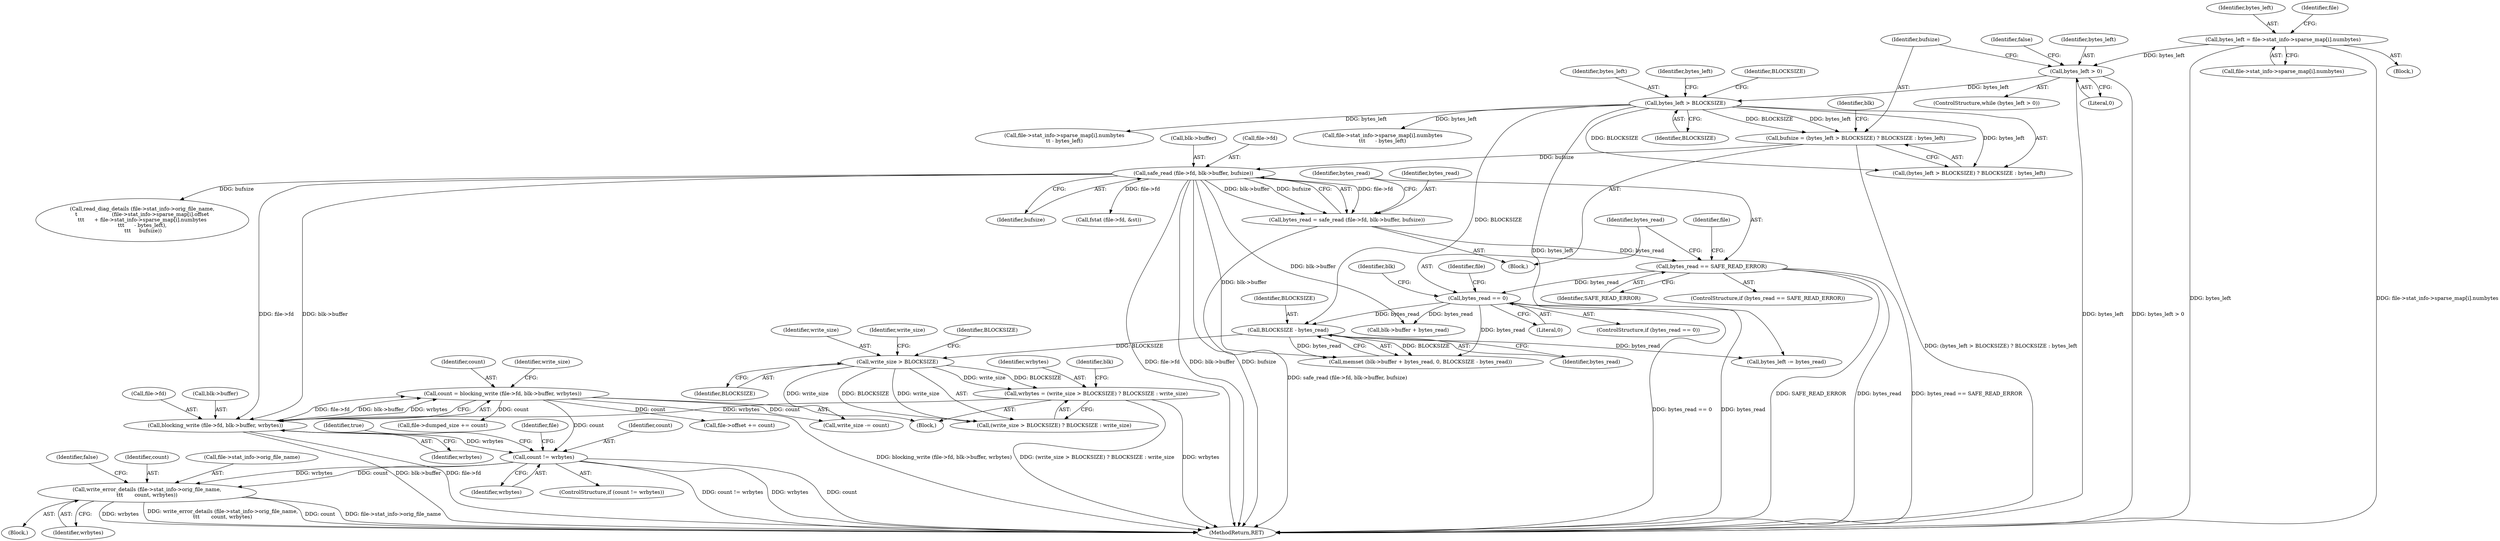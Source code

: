digraph "0_savannah_c15c42ccd1e2377945fd0414eca1a49294bff454@API" {
"1000368" [label="(Call,write_error_details (file->stat_info->orig_file_name,\n\t\t\t       count, wrbytes))"];
"1000364" [label="(Call,count != wrbytes)"];
"1000330" [label="(Call,count = blocking_write (file->fd, blk->buffer, wrbytes))"];
"1000332" [label="(Call,blocking_write (file->fd, blk->buffer, wrbytes))"];
"1000153" [label="(Call,safe_read (file->fd, blk->buffer, bufsize))"];
"1000139" [label="(Call,bufsize = (bytes_left > BLOCKSIZE) ? BLOCKSIZE : bytes_left)"];
"1000142" [label="(Call,bytes_left > BLOCKSIZE)"];
"1000134" [label="(Call,bytes_left > 0)"];
"1000107" [label="(Call,bytes_left = file->stat_info->sparse_map[i].numbytes)"];
"1000303" [label="(Call,wrbytes = (write_size > BLOCKSIZE) ? BLOCKSIZE : write_size)"];
"1000306" [label="(Call,write_size > BLOCKSIZE)"];
"1000294" [label="(Call,BLOCKSIZE - bytes_read)"];
"1000198" [label="(Call,bytes_read == 0)"];
"1000162" [label="(Call,bytes_read == SAFE_READ_ERROR)"];
"1000151" [label="(Call,bytes_read = safe_read (file->fd, blk->buffer, bufsize))"];
"1000134" [label="(Call,bytes_left > 0)"];
"1000140" [label="(Identifier,bufsize)"];
"1000135" [label="(Identifier,bytes_left)"];
"1000306" [label="(Call,write_size > BLOCKSIZE)"];
"1000198" [label="(Call,bytes_read == 0)"];
"1000154" [label="(Call,file->fd)"];
"1000248" [label="(Call,file->stat_info->sparse_map[i].numbytes\n\t\t - bytes_left)"];
"1000310" [label="(Identifier,write_size)"];
"1000141" [label="(Call,(bytes_left > BLOCKSIZE) ? BLOCKSIZE : bytes_left)"];
"1000366" [label="(Identifier,wrbytes)"];
"1000375" [label="(Identifier,wrbytes)"];
"1000287" [label="(Call,memset (blk->buffer + bytes_read, 0, BLOCKSIZE - bytes_read))"];
"1000143" [label="(Identifier,bytes_left)"];
"1000364" [label="(Call,count != wrbytes)"];
"1000107" [label="(Call,bytes_left = file->stat_info->sparse_map[i].numbytes)"];
"1000104" [label="(Block,)"];
"1000304" [label="(Identifier,wrbytes)"];
"1000343" [label="(Call,file->dumped_size += count)"];
"1000309" [label="(Identifier,BLOCKSIZE)"];
"1000290" [label="(Identifier,blk)"];
"1000340" [label="(Call,write_size -= count)"];
"1000161" [label="(ControlStructure,if (bytes_read == SAFE_READ_ERROR))"];
"1000162" [label="(Call,bytes_read == SAFE_READ_ERROR)"];
"1000109" [label="(Call,file->stat_info->sparse_map[i].numbytes)"];
"1000108" [label="(Identifier,bytes_left)"];
"1000303" [label="(Call,wrbytes = (write_size > BLOCKSIZE) ? BLOCKSIZE : write_size)"];
"1000382" [label="(Identifier,false)"];
"1000166" [label="(Call,read_diag_details (file->stat_info->orig_file_name,\n\t                     (file->stat_info->sparse_map[i].offset\n\t\t\t      + file->stat_info->sparse_map[i].numbytes\n\t\t\t      - bytes_left),\n \t\t\t     bufsize))"];
"1000307" [label="(Identifier,write_size)"];
"1000363" [label="(ControlStructure,if (count != wrbytes))"];
"1000336" [label="(Call,blk->buffer)"];
"1000146" [label="(Identifier,bytes_left)"];
"1000182" [label="(Call,file->stat_info->sparse_map[i].numbytes\n\t\t\t      - bytes_left)"];
"1000163" [label="(Identifier,bytes_read)"];
"1000379" [label="(Identifier,true)"];
"1000295" [label="(Identifier,BLOCKSIZE)"];
"1000371" [label="(Identifier,file)"];
"1000197" [label="(ControlStructure,if (bytes_read == 0))"];
"1000144" [label="(Identifier,BLOCKSIZE)"];
"1000169" [label="(Identifier,file)"];
"1000149" [label="(Identifier,blk)"];
"1000365" [label="(Identifier,count)"];
"1000341" [label="(Identifier,write_size)"];
"1000367" [label="(Block,)"];
"1000199" [label="(Identifier,bytes_read)"];
"1000339" [label="(Identifier,wrbytes)"];
"1000333" [label="(Call,file->fd)"];
"1000308" [label="(Identifier,BLOCKSIZE)"];
"1000152" [label="(Identifier,bytes_read)"];
"1000136" [label="(Literal,0)"];
"1000164" [label="(Identifier,SAFE_READ_ERROR)"];
"1000121" [label="(Identifier,file)"];
"1000332" [label="(Call,blocking_write (file->fd, blk->buffer, wrbytes))"];
"1000209" [label="(Identifier,file)"];
"1000368" [label="(Call,write_error_details (file->stat_info->orig_file_name,\n\t\t\t       count, wrbytes))"];
"1000331" [label="(Identifier,count)"];
"1000157" [label="(Call,blk->buffer)"];
"1000313" [label="(Identifier,blk)"];
"1000300" [label="(Block,)"];
"1000137" [label="(Block,)"];
"1000358" [label="(Call,file->offset += count)"];
"1000507" [label="(MethodReturn,RET)"];
"1000139" [label="(Call,bufsize = (bytes_left > BLOCKSIZE) ? BLOCKSIZE : bytes_left)"];
"1000145" [label="(Identifier,BLOCKSIZE)"];
"1000297" [label="(Call,bytes_left -= bytes_read)"];
"1000294" [label="(Call,BLOCKSIZE - bytes_read)"];
"1000369" [label="(Call,file->stat_info->orig_file_name)"];
"1000377" [label="(Identifier,false)"];
"1000296" [label="(Identifier,bytes_read)"];
"1000153" [label="(Call,safe_read (file->fd, blk->buffer, bufsize))"];
"1000288" [label="(Call,blk->buffer + bytes_read)"];
"1000374" [label="(Identifier,count)"];
"1000305" [label="(Call,(write_size > BLOCKSIZE) ? BLOCKSIZE : write_size)"];
"1000133" [label="(ControlStructure,while (bytes_left > 0))"];
"1000330" [label="(Call,count = blocking_write (file->fd, blk->buffer, wrbytes))"];
"1000142" [label="(Call,bytes_left > BLOCKSIZE)"];
"1000160" [label="(Identifier,bufsize)"];
"1000151" [label="(Call,bytes_read = safe_read (file->fd, blk->buffer, bufsize))"];
"1000200" [label="(Literal,0)"];
"1000207" [label="(Call,fstat (file->fd, &st))"];
"1000368" -> "1000367"  [label="AST: "];
"1000368" -> "1000375"  [label="CFG: "];
"1000369" -> "1000368"  [label="AST: "];
"1000374" -> "1000368"  [label="AST: "];
"1000375" -> "1000368"  [label="AST: "];
"1000377" -> "1000368"  [label="CFG: "];
"1000368" -> "1000507"  [label="DDG: file->stat_info->orig_file_name"];
"1000368" -> "1000507"  [label="DDG: wrbytes"];
"1000368" -> "1000507"  [label="DDG: write_error_details (file->stat_info->orig_file_name,\n\t\t\t       count, wrbytes)"];
"1000368" -> "1000507"  [label="DDG: count"];
"1000364" -> "1000368"  [label="DDG: count"];
"1000364" -> "1000368"  [label="DDG: wrbytes"];
"1000364" -> "1000363"  [label="AST: "];
"1000364" -> "1000366"  [label="CFG: "];
"1000365" -> "1000364"  [label="AST: "];
"1000366" -> "1000364"  [label="AST: "];
"1000371" -> "1000364"  [label="CFG: "];
"1000379" -> "1000364"  [label="CFG: "];
"1000364" -> "1000507"  [label="DDG: count"];
"1000364" -> "1000507"  [label="DDG: count != wrbytes"];
"1000364" -> "1000507"  [label="DDG: wrbytes"];
"1000330" -> "1000364"  [label="DDG: count"];
"1000332" -> "1000364"  [label="DDG: wrbytes"];
"1000330" -> "1000300"  [label="AST: "];
"1000330" -> "1000332"  [label="CFG: "];
"1000331" -> "1000330"  [label="AST: "];
"1000332" -> "1000330"  [label="AST: "];
"1000341" -> "1000330"  [label="CFG: "];
"1000330" -> "1000507"  [label="DDG: blocking_write (file->fd, blk->buffer, wrbytes)"];
"1000332" -> "1000330"  [label="DDG: file->fd"];
"1000332" -> "1000330"  [label="DDG: blk->buffer"];
"1000332" -> "1000330"  [label="DDG: wrbytes"];
"1000330" -> "1000340"  [label="DDG: count"];
"1000330" -> "1000343"  [label="DDG: count"];
"1000330" -> "1000358"  [label="DDG: count"];
"1000332" -> "1000339"  [label="CFG: "];
"1000333" -> "1000332"  [label="AST: "];
"1000336" -> "1000332"  [label="AST: "];
"1000339" -> "1000332"  [label="AST: "];
"1000332" -> "1000507"  [label="DDG: blk->buffer"];
"1000332" -> "1000507"  [label="DDG: file->fd"];
"1000153" -> "1000332"  [label="DDG: file->fd"];
"1000153" -> "1000332"  [label="DDG: blk->buffer"];
"1000303" -> "1000332"  [label="DDG: wrbytes"];
"1000153" -> "1000151"  [label="AST: "];
"1000153" -> "1000160"  [label="CFG: "];
"1000154" -> "1000153"  [label="AST: "];
"1000157" -> "1000153"  [label="AST: "];
"1000160" -> "1000153"  [label="AST: "];
"1000151" -> "1000153"  [label="CFG: "];
"1000153" -> "1000507"  [label="DDG: blk->buffer"];
"1000153" -> "1000507"  [label="DDG: bufsize"];
"1000153" -> "1000507"  [label="DDG: file->fd"];
"1000153" -> "1000151"  [label="DDG: file->fd"];
"1000153" -> "1000151"  [label="DDG: blk->buffer"];
"1000153" -> "1000151"  [label="DDG: bufsize"];
"1000139" -> "1000153"  [label="DDG: bufsize"];
"1000153" -> "1000166"  [label="DDG: bufsize"];
"1000153" -> "1000207"  [label="DDG: file->fd"];
"1000153" -> "1000287"  [label="DDG: blk->buffer"];
"1000153" -> "1000288"  [label="DDG: blk->buffer"];
"1000139" -> "1000137"  [label="AST: "];
"1000139" -> "1000141"  [label="CFG: "];
"1000140" -> "1000139"  [label="AST: "];
"1000141" -> "1000139"  [label="AST: "];
"1000149" -> "1000139"  [label="CFG: "];
"1000139" -> "1000507"  [label="DDG: (bytes_left > BLOCKSIZE) ? BLOCKSIZE : bytes_left"];
"1000142" -> "1000139"  [label="DDG: BLOCKSIZE"];
"1000142" -> "1000139"  [label="DDG: bytes_left"];
"1000142" -> "1000141"  [label="AST: "];
"1000142" -> "1000144"  [label="CFG: "];
"1000143" -> "1000142"  [label="AST: "];
"1000144" -> "1000142"  [label="AST: "];
"1000145" -> "1000142"  [label="CFG: "];
"1000146" -> "1000142"  [label="CFG: "];
"1000134" -> "1000142"  [label="DDG: bytes_left"];
"1000142" -> "1000141"  [label="DDG: BLOCKSIZE"];
"1000142" -> "1000141"  [label="DDG: bytes_left"];
"1000142" -> "1000182"  [label="DDG: bytes_left"];
"1000142" -> "1000248"  [label="DDG: bytes_left"];
"1000142" -> "1000294"  [label="DDG: BLOCKSIZE"];
"1000142" -> "1000297"  [label="DDG: bytes_left"];
"1000134" -> "1000133"  [label="AST: "];
"1000134" -> "1000136"  [label="CFG: "];
"1000135" -> "1000134"  [label="AST: "];
"1000136" -> "1000134"  [label="AST: "];
"1000140" -> "1000134"  [label="CFG: "];
"1000382" -> "1000134"  [label="CFG: "];
"1000134" -> "1000507"  [label="DDG: bytes_left > 0"];
"1000134" -> "1000507"  [label="DDG: bytes_left"];
"1000107" -> "1000134"  [label="DDG: bytes_left"];
"1000107" -> "1000104"  [label="AST: "];
"1000107" -> "1000109"  [label="CFG: "];
"1000108" -> "1000107"  [label="AST: "];
"1000109" -> "1000107"  [label="AST: "];
"1000121" -> "1000107"  [label="CFG: "];
"1000107" -> "1000507"  [label="DDG: bytes_left"];
"1000107" -> "1000507"  [label="DDG: file->stat_info->sparse_map[i].numbytes"];
"1000303" -> "1000300"  [label="AST: "];
"1000303" -> "1000305"  [label="CFG: "];
"1000304" -> "1000303"  [label="AST: "];
"1000305" -> "1000303"  [label="AST: "];
"1000313" -> "1000303"  [label="CFG: "];
"1000303" -> "1000507"  [label="DDG: wrbytes"];
"1000303" -> "1000507"  [label="DDG: (write_size > BLOCKSIZE) ? BLOCKSIZE : write_size"];
"1000306" -> "1000303"  [label="DDG: BLOCKSIZE"];
"1000306" -> "1000303"  [label="DDG: write_size"];
"1000306" -> "1000305"  [label="AST: "];
"1000306" -> "1000308"  [label="CFG: "];
"1000307" -> "1000306"  [label="AST: "];
"1000308" -> "1000306"  [label="AST: "];
"1000309" -> "1000306"  [label="CFG: "];
"1000310" -> "1000306"  [label="CFG: "];
"1000294" -> "1000306"  [label="DDG: BLOCKSIZE"];
"1000306" -> "1000305"  [label="DDG: BLOCKSIZE"];
"1000306" -> "1000305"  [label="DDG: write_size"];
"1000306" -> "1000340"  [label="DDG: write_size"];
"1000294" -> "1000287"  [label="AST: "];
"1000294" -> "1000296"  [label="CFG: "];
"1000295" -> "1000294"  [label="AST: "];
"1000296" -> "1000294"  [label="AST: "];
"1000287" -> "1000294"  [label="CFG: "];
"1000294" -> "1000287"  [label="DDG: BLOCKSIZE"];
"1000294" -> "1000287"  [label="DDG: bytes_read"];
"1000198" -> "1000294"  [label="DDG: bytes_read"];
"1000294" -> "1000297"  [label="DDG: bytes_read"];
"1000198" -> "1000197"  [label="AST: "];
"1000198" -> "1000200"  [label="CFG: "];
"1000199" -> "1000198"  [label="AST: "];
"1000200" -> "1000198"  [label="AST: "];
"1000209" -> "1000198"  [label="CFG: "];
"1000290" -> "1000198"  [label="CFG: "];
"1000198" -> "1000507"  [label="DDG: bytes_read"];
"1000198" -> "1000507"  [label="DDG: bytes_read == 0"];
"1000162" -> "1000198"  [label="DDG: bytes_read"];
"1000198" -> "1000287"  [label="DDG: bytes_read"];
"1000198" -> "1000288"  [label="DDG: bytes_read"];
"1000162" -> "1000161"  [label="AST: "];
"1000162" -> "1000164"  [label="CFG: "];
"1000163" -> "1000162"  [label="AST: "];
"1000164" -> "1000162"  [label="AST: "];
"1000169" -> "1000162"  [label="CFG: "];
"1000199" -> "1000162"  [label="CFG: "];
"1000162" -> "1000507"  [label="DDG: SAFE_READ_ERROR"];
"1000162" -> "1000507"  [label="DDG: bytes_read"];
"1000162" -> "1000507"  [label="DDG: bytes_read == SAFE_READ_ERROR"];
"1000151" -> "1000162"  [label="DDG: bytes_read"];
"1000151" -> "1000137"  [label="AST: "];
"1000152" -> "1000151"  [label="AST: "];
"1000163" -> "1000151"  [label="CFG: "];
"1000151" -> "1000507"  [label="DDG: safe_read (file->fd, blk->buffer, bufsize)"];
}

